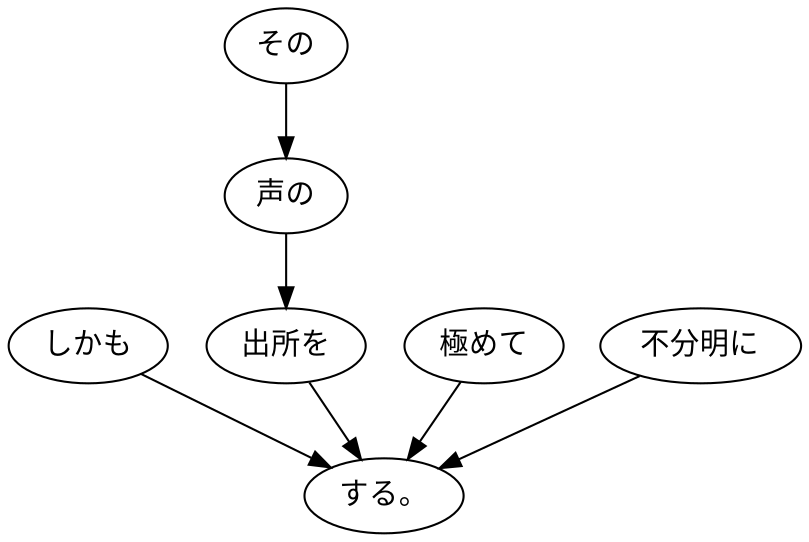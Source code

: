 digraph graph4833 {
	node0 [label="しかも"];
	node1 [label="その"];
	node2 [label="声の"];
	node3 [label="出所を"];
	node4 [label="極めて"];
	node5 [label="不分明に"];
	node6 [label="する。"];
	node0 -> node6;
	node1 -> node2;
	node2 -> node3;
	node3 -> node6;
	node4 -> node6;
	node5 -> node6;
}

